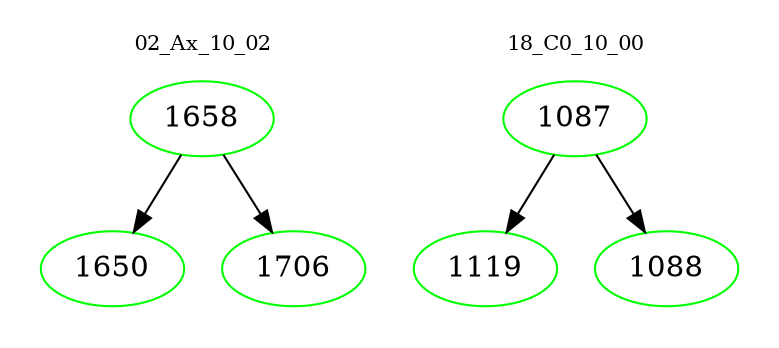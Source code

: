 digraph{
subgraph cluster_0 {
color = white
label = "02_Ax_10_02";
fontsize=10;
T0_1658 [label="1658", color="green"]
T0_1658 -> T0_1650 [color="black"]
T0_1650 [label="1650", color="green"]
T0_1658 -> T0_1706 [color="black"]
T0_1706 [label="1706", color="green"]
}
subgraph cluster_1 {
color = white
label = "18_C0_10_00";
fontsize=10;
T1_1087 [label="1087", color="green"]
T1_1087 -> T1_1119 [color="black"]
T1_1119 [label="1119", color="green"]
T1_1087 -> T1_1088 [color="black"]
T1_1088 [label="1088", color="green"]
}
}
